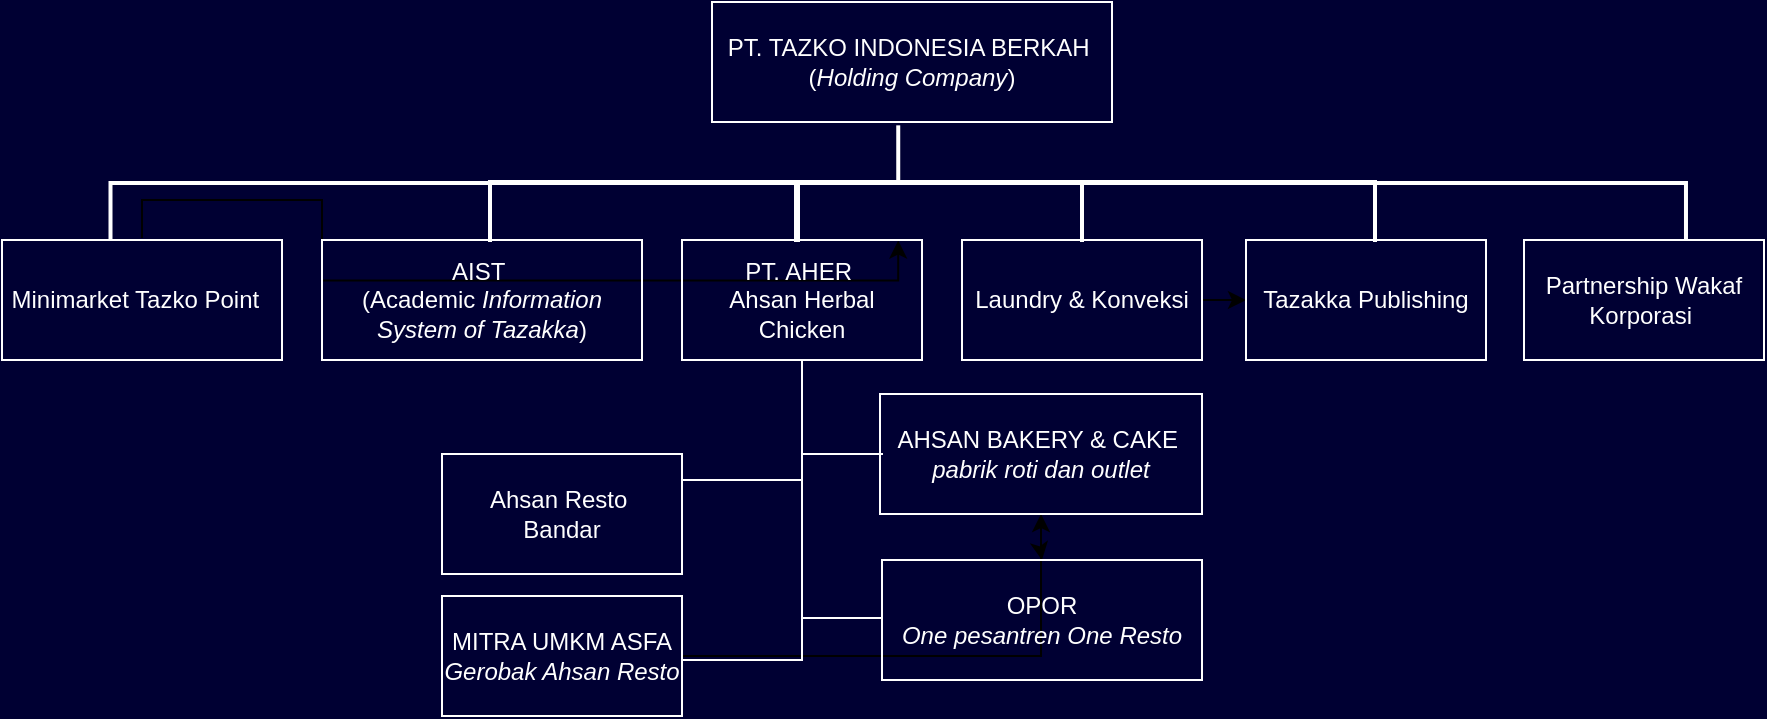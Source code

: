 <mxfile version="24.5.5" type="github">
  <diagram name="Page-1" id="pZf0SgRgjWfcSbcHpFyw">
    <mxGraphModel dx="792" dy="468" grid="1" gridSize="10" guides="1" tooltips="1" connect="1" arrows="1" fold="1" page="1" pageScale="1" pageWidth="850" pageHeight="1100" background="#000033" math="0" shadow="0">
      <root>
        <mxCell id="0" />
        <mxCell id="1" parent="0" />
        <mxCell id="E-Oqbn4rHq4keGE68agE-1" value="PT. TAZKO INDONESIA BERKAH&amp;nbsp;&lt;div&gt;(&lt;i&gt;Holding Company&lt;/i&gt;)&lt;/div&gt;" style="rounded=0;whiteSpace=wrap;html=1;strokeColor=#FFFFFF;fillColor=none;fontColor=#FFFFFF;" vertex="1" parent="1">
          <mxGeometry x="435" y="41" width="200" height="60" as="geometry" />
        </mxCell>
        <mxCell id="E-Oqbn4rHq4keGE68agE-14" value="" style="edgeStyle=orthogonalEdgeStyle;rounded=0;orthogonalLoop=1;jettySize=auto;html=1;" edge="1" parent="1" source="E-Oqbn4rHq4keGE68agE-2" target="E-Oqbn4rHq4keGE68agE-10">
          <mxGeometry relative="1" as="geometry" />
        </mxCell>
        <mxCell id="E-Oqbn4rHq4keGE68agE-2" value="&lt;font color=&quot;#ffffff&quot;&gt;Minimarket Tazko Point&amp;nbsp;&amp;nbsp;&lt;/font&gt;" style="rounded=0;whiteSpace=wrap;html=1;fillColor=none;strokeColor=#FFFFFF;perimeterSpacing=1;fillStyle=auto;" vertex="1" parent="1">
          <mxGeometry x="80" y="160" width="140" height="60" as="geometry" />
        </mxCell>
        <mxCell id="E-Oqbn4rHq4keGE68agE-3" value="AIST&amp;nbsp;&lt;div&gt;(Academic &lt;i&gt;Information System of Tazakka&lt;/i&gt;)&lt;/div&gt;" style="rounded=0;whiteSpace=wrap;html=1;fillColor=none;strokeColor=#FFFFFF;fontColor=#FFFFFF;" vertex="1" parent="1">
          <mxGeometry x="240" y="160" width="160" height="60" as="geometry" />
        </mxCell>
        <mxCell id="E-Oqbn4rHq4keGE68agE-7" value="" style="edgeStyle=orthogonalEdgeStyle;rounded=0;orthogonalLoop=1;jettySize=auto;html=1;" edge="1" parent="1" source="E-Oqbn4rHq4keGE68agE-4" target="E-Oqbn4rHq4keGE68agE-6">
          <mxGeometry relative="1" as="geometry" />
        </mxCell>
        <mxCell id="E-Oqbn4rHq4keGE68agE-4" value="Laundry &amp;amp; Konveksi" style="rounded=0;whiteSpace=wrap;html=1;fillColor=none;strokeColor=#FFFFFF;fontColor=#FFFFFF;" vertex="1" parent="1">
          <mxGeometry x="560" y="160" width="120" height="60" as="geometry" />
        </mxCell>
        <mxCell id="E-Oqbn4rHq4keGE68agE-5" value="PT. AHER&amp;nbsp;&lt;div&gt;Ahsan Herbal Chicken&lt;/div&gt;" style="rounded=0;whiteSpace=wrap;html=1;fillColor=none;strokeColor=#FFFFFF;fontColor=#FFFFFF;" vertex="1" parent="1">
          <mxGeometry x="420" y="160" width="120" height="60" as="geometry" />
        </mxCell>
        <mxCell id="E-Oqbn4rHq4keGE68agE-6" value="Tazakka Publishing" style="whiteSpace=wrap;html=1;rounded=0;fillColor=none;strokeColor=#FFFFFF;fontColor=#FFFFFF;" vertex="1" parent="1">
          <mxGeometry x="702" y="160" width="120" height="60" as="geometry" />
        </mxCell>
        <mxCell id="E-Oqbn4rHq4keGE68agE-8" value="Partnership Wakaf Korporasi&amp;nbsp;" style="whiteSpace=wrap;html=1;rounded=0;fillColor=none;strokeColor=#FFFFFF;fontColor=#FFFFFF;" vertex="1" parent="1">
          <mxGeometry x="841" y="160" width="120" height="60" as="geometry" />
        </mxCell>
        <mxCell id="E-Oqbn4rHq4keGE68agE-10" value="" style="strokeWidth=2;html=1;shape=mxgraph.flowchart.annotation_2;align=left;labelPosition=right;pointerEvents=1;rotation=90;fontColor=#FFFFFF;labelBorderColor=#FFFFFF;strokeColor=#FFFFFF;" vertex="1" parent="1">
          <mxGeometry x="499.33" y="-262.41" width="57.58" height="787.74" as="geometry" />
        </mxCell>
        <mxCell id="E-Oqbn4rHq4keGE68agE-11" value="" style="strokeWidth=2;html=1;shape=mxgraph.flowchart.annotation_1;align=left;pointerEvents=1;strokeColor=#FFFFFF;rotation=90;" vertex="1" parent="1">
          <mxGeometry x="678.25" y="72.75" width="30" height="146.5" as="geometry" />
        </mxCell>
        <mxCell id="E-Oqbn4rHq4keGE68agE-12" value="" style="strokeWidth=2;html=1;shape=mxgraph.flowchart.annotation_1;align=left;pointerEvents=1;strokeColor=#FFFFFF;rotation=90;" vertex="1" parent="1">
          <mxGeometry x="533.5" y="74.5" width="30" height="143" as="geometry" />
        </mxCell>
        <mxCell id="E-Oqbn4rHq4keGE68agE-13" value="" style="strokeWidth=2;html=1;shape=mxgraph.flowchart.annotation_1;align=left;pointerEvents=1;strokeColor=#FFFFFF;rotation=90;" vertex="1" parent="1">
          <mxGeometry x="386" y="69" width="30" height="154" as="geometry" />
        </mxCell>
        <mxCell id="E-Oqbn4rHq4keGE68agE-15" value="" style="shape=partialRectangle;whiteSpace=wrap;html=1;top=0;left=0;fillColor=none;strokeColor=#FFFFFF;" vertex="1" parent="1">
          <mxGeometry x="420" y="220" width="60" height="60" as="geometry" />
        </mxCell>
        <mxCell id="E-Oqbn4rHq4keGE68agE-16" value="Ahsan Resto&amp;nbsp;&lt;div&gt;Bandar&lt;/div&gt;" style="rounded=0;whiteSpace=wrap;html=1;fillColor=none;strokeColor=#FFFFFF;fontColor=#FFFFFF;" vertex="1" parent="1">
          <mxGeometry x="300" y="267" width="120" height="60" as="geometry" />
        </mxCell>
        <mxCell id="E-Oqbn4rHq4keGE68agE-19" value="" style="edgeStyle=orthogonalEdgeStyle;rounded=0;orthogonalLoop=1;jettySize=auto;html=1;" edge="1" parent="1" source="E-Oqbn4rHq4keGE68agE-17" target="E-Oqbn4rHq4keGE68agE-18">
          <mxGeometry relative="1" as="geometry" />
        </mxCell>
        <mxCell id="E-Oqbn4rHq4keGE68agE-17" value="MITRA UMKM ASFA&lt;div&gt;&lt;i&gt;Gerobak Ahsan Resto&lt;/i&gt;&lt;/div&gt;" style="rounded=0;whiteSpace=wrap;html=1;fillColor=none;strokeColor=#FFFFFF;fontColor=#FFFFFF;" vertex="1" parent="1">
          <mxGeometry x="300" y="338" width="120" height="60" as="geometry" />
        </mxCell>
        <mxCell id="E-Oqbn4rHq4keGE68agE-21" value="" style="edgeStyle=orthogonalEdgeStyle;rounded=0;orthogonalLoop=1;jettySize=auto;html=1;" edge="1" parent="1" source="E-Oqbn4rHq4keGE68agE-18" target="E-Oqbn4rHq4keGE68agE-20">
          <mxGeometry relative="1" as="geometry" />
        </mxCell>
        <mxCell id="E-Oqbn4rHq4keGE68agE-18" value="AHSAN BAKERY &amp;amp; CAKE&amp;nbsp;&lt;div&gt;&lt;i&gt;pabrik roti dan outlet&lt;/i&gt;&lt;/div&gt;" style="whiteSpace=wrap;html=1;fillColor=none;strokeColor=#FFFFFF;fontColor=#FFFFFF;rounded=0;" vertex="1" parent="1">
          <mxGeometry x="519" y="237" width="161" height="60" as="geometry" />
        </mxCell>
        <mxCell id="E-Oqbn4rHq4keGE68agE-20" value="OPOR&lt;div&gt;&lt;i&gt;One pesantren One Resto&lt;/i&gt;&lt;/div&gt;" style="whiteSpace=wrap;html=1;fillColor=none;strokeColor=#FFFFFF;fontColor=#FFFFFF;rounded=0;" vertex="1" parent="1">
          <mxGeometry x="520" y="320" width="160" height="60" as="geometry" />
        </mxCell>
        <mxCell id="E-Oqbn4rHq4keGE68agE-22" value="" style="shape=partialRectangle;whiteSpace=wrap;html=1;top=0;left=0;fillColor=none;strokeColor=#FFFFFF;" vertex="1" parent="1">
          <mxGeometry x="420" y="280" width="60" height="90" as="geometry" />
        </mxCell>
        <mxCell id="E-Oqbn4rHq4keGE68agE-23" value="" style="shape=partialRectangle;whiteSpace=wrap;html=1;top=0;left=0;fillColor=none;strokeColor=#FFFFFF;rotation=-180;" vertex="1" parent="1">
          <mxGeometry x="480" y="267" width="40" height="90" as="geometry" />
        </mxCell>
        <mxCell id="E-Oqbn4rHq4keGE68agE-24" value="" style="shape=partialRectangle;whiteSpace=wrap;html=1;top=0;left=0;fillColor=none;strokeColor=#FFFFFF;direction=south;" vertex="1" parent="1">
          <mxGeometry x="480" y="289" width="40" height="60" as="geometry" />
        </mxCell>
      </root>
    </mxGraphModel>
  </diagram>
</mxfile>
